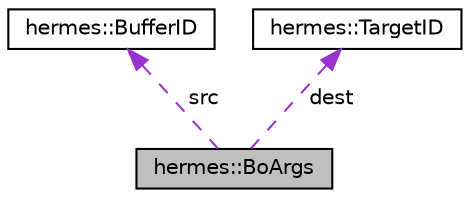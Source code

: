 digraph "hermes::BoArgs"
{
 // LATEX_PDF_SIZE
  edge [fontname="Helvetica",fontsize="10",labelfontname="Helvetica",labelfontsize="10"];
  node [fontname="Helvetica",fontsize="10",shape=record];
  Node1 [label="hermes::BoArgs",height=0.2,width=0.4,color="black", fillcolor="grey75", style="filled", fontcolor="black",tooltip=" "];
  Node2 -> Node1 [dir="back",color="darkorchid3",fontsize="10",style="dashed",label=" src" ,fontname="Helvetica"];
  Node2 [label="hermes::BufferID",height=0.2,width=0.4,color="black", fillcolor="white", style="filled",URL="$unionhermes_1_1_buffer_i_d.html",tooltip=" "];
  Node3 -> Node1 [dir="back",color="darkorchid3",fontsize="10",style="dashed",label=" dest" ,fontname="Helvetica"];
  Node3 [label="hermes::TargetID",height=0.2,width=0.4,color="black", fillcolor="white", style="filled",URL="$unionhermes_1_1_target_i_d.html",tooltip=" "];
}
